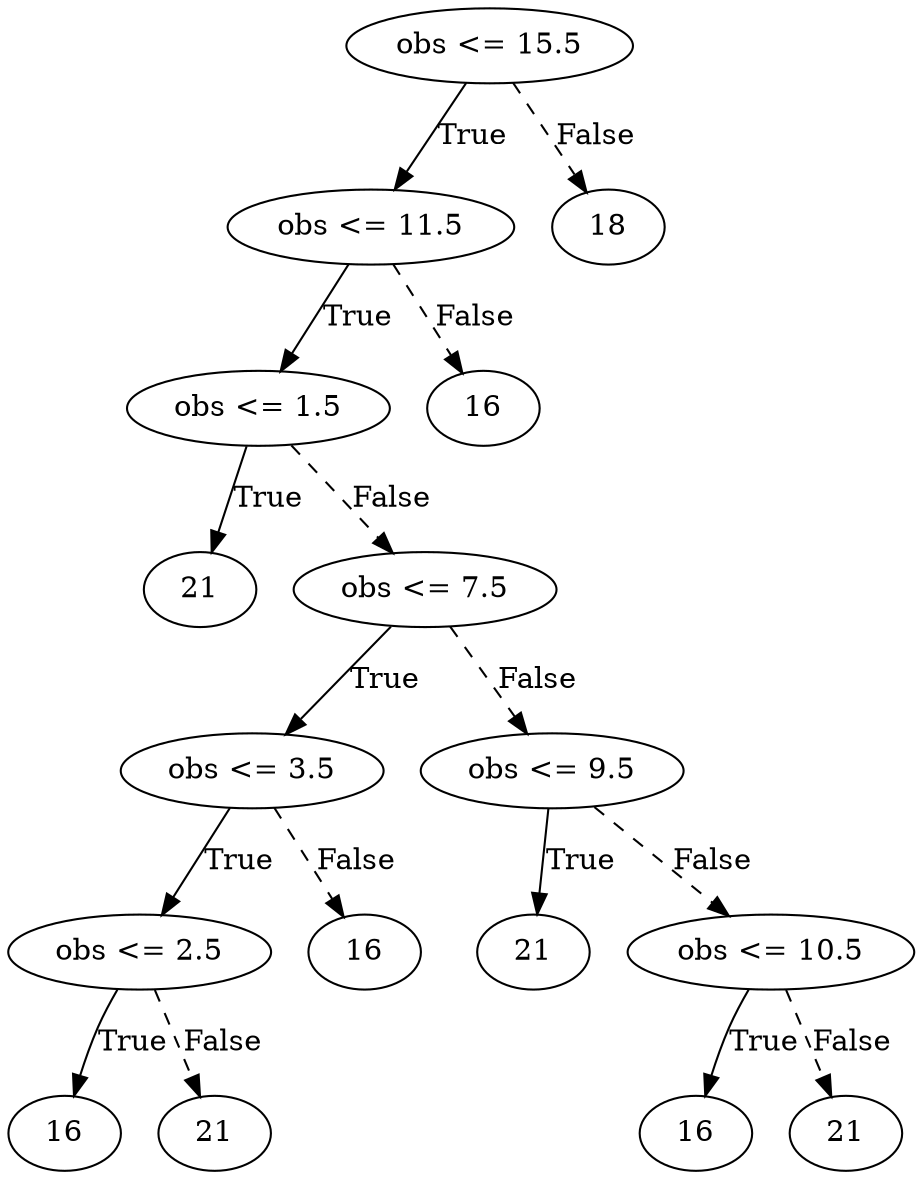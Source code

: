 digraph {
0 [label="obs <= 15.5"];
1 [label="obs <= 11.5"];
2 [label="obs <= 1.5"];
3 [label="21"];
2 -> 3 [label="True"];
4 [label="obs <= 7.5"];
5 [label="obs <= 3.5"];
6 [label="obs <= 2.5"];
7 [label="16"];
6 -> 7 [label="True"];
8 [label="21"];
6 -> 8 [style="dashed", label="False"];
5 -> 6 [label="True"];
9 [label="16"];
5 -> 9 [style="dashed", label="False"];
4 -> 5 [label="True"];
10 [label="obs <= 9.5"];
11 [label="21"];
10 -> 11 [label="True"];
12 [label="obs <= 10.5"];
13 [label="16"];
12 -> 13 [label="True"];
14 [label="21"];
12 -> 14 [style="dashed", label="False"];
10 -> 12 [style="dashed", label="False"];
4 -> 10 [style="dashed", label="False"];
2 -> 4 [style="dashed", label="False"];
1 -> 2 [label="True"];
15 [label="16"];
1 -> 15 [style="dashed", label="False"];
0 -> 1 [label="True"];
16 [label="18"];
0 -> 16 [style="dashed", label="False"];

}